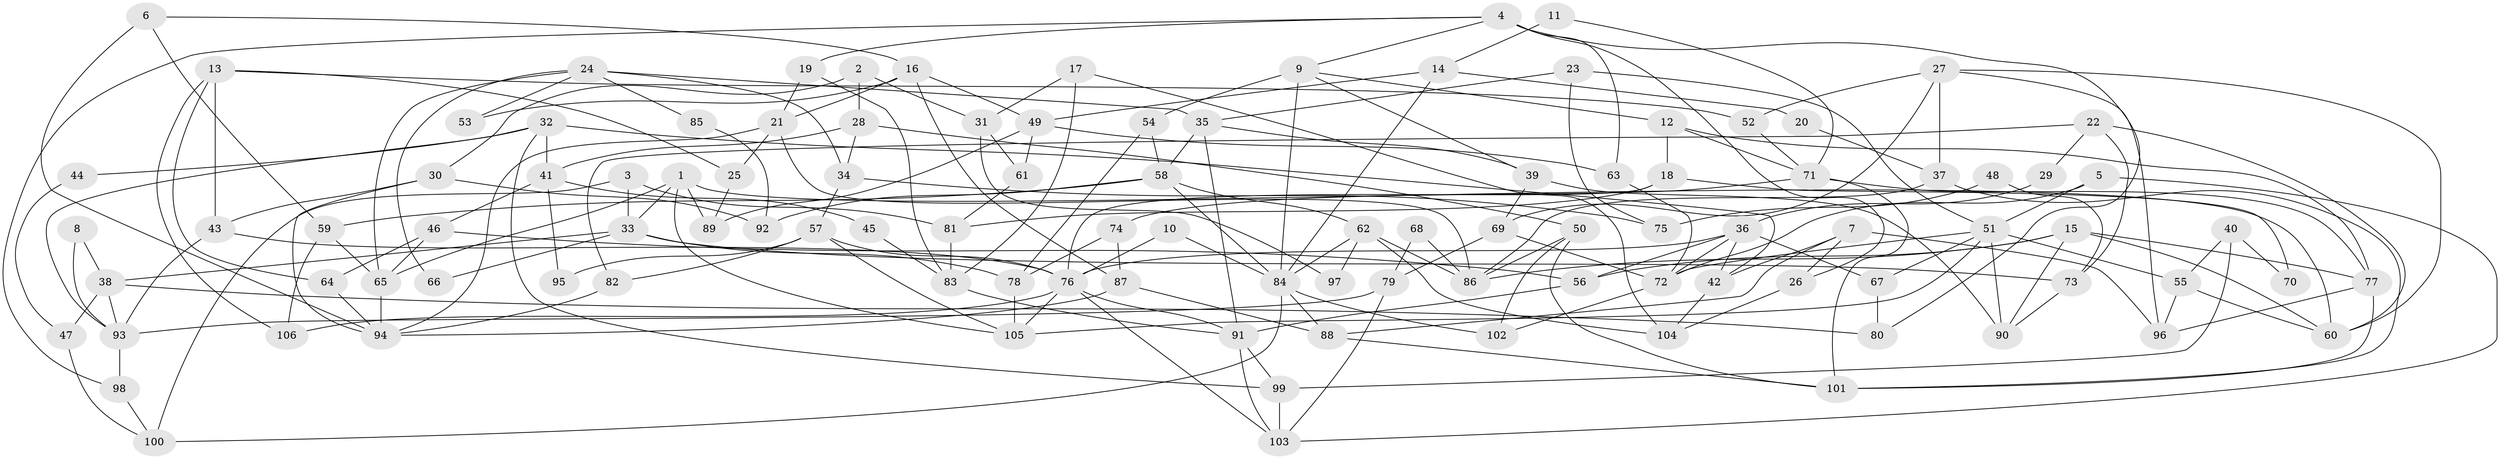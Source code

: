 // coarse degree distribution, {9: 0.125, 8: 0.09375, 7: 0.28125, 5: 0.125, 3: 0.0625, 4: 0.0625, 2: 0.03125, 10: 0.03125, 11: 0.09375, 6: 0.09375}
// Generated by graph-tools (version 1.1) at 2025/37/03/04/25 23:37:10]
// undirected, 106 vertices, 212 edges
graph export_dot {
  node [color=gray90,style=filled];
  1;
  2;
  3;
  4;
  5;
  6;
  7;
  8;
  9;
  10;
  11;
  12;
  13;
  14;
  15;
  16;
  17;
  18;
  19;
  20;
  21;
  22;
  23;
  24;
  25;
  26;
  27;
  28;
  29;
  30;
  31;
  32;
  33;
  34;
  35;
  36;
  37;
  38;
  39;
  40;
  41;
  42;
  43;
  44;
  45;
  46;
  47;
  48;
  49;
  50;
  51;
  52;
  53;
  54;
  55;
  56;
  57;
  58;
  59;
  60;
  61;
  62;
  63;
  64;
  65;
  66;
  67;
  68;
  69;
  70;
  71;
  72;
  73;
  74;
  75;
  76;
  77;
  78;
  79;
  80;
  81;
  82;
  83;
  84;
  85;
  86;
  87;
  88;
  89;
  90;
  91;
  92;
  93;
  94;
  95;
  96;
  97;
  98;
  99;
  100;
  101;
  102;
  103;
  104;
  105;
  106;
  1 -- 60;
  1 -- 105;
  1 -- 33;
  1 -- 65;
  1 -- 89;
  2 -- 31;
  2 -- 28;
  2 -- 30;
  3 -- 81;
  3 -- 33;
  3 -- 100;
  4 -- 98;
  4 -- 26;
  4 -- 9;
  4 -- 19;
  4 -- 63;
  4 -- 80;
  5 -- 72;
  5 -- 51;
  5 -- 103;
  6 -- 94;
  6 -- 59;
  6 -- 16;
  7 -- 88;
  7 -- 42;
  7 -- 26;
  7 -- 96;
  8 -- 38;
  8 -- 93;
  9 -- 84;
  9 -- 12;
  9 -- 39;
  9 -- 54;
  10 -- 76;
  10 -- 84;
  11 -- 14;
  11 -- 71;
  12 -- 71;
  12 -- 18;
  12 -- 77;
  13 -- 64;
  13 -- 106;
  13 -- 25;
  13 -- 43;
  13 -- 52;
  14 -- 49;
  14 -- 84;
  14 -- 20;
  15 -- 60;
  15 -- 86;
  15 -- 56;
  15 -- 77;
  15 -- 90;
  16 -- 21;
  16 -- 49;
  16 -- 53;
  16 -- 87;
  17 -- 83;
  17 -- 104;
  17 -- 31;
  18 -- 76;
  18 -- 70;
  18 -- 81;
  19 -- 21;
  19 -- 83;
  20 -- 37;
  21 -- 25;
  21 -- 86;
  21 -- 94;
  22 -- 60;
  22 -- 73;
  22 -- 29;
  22 -- 82;
  23 -- 51;
  23 -- 35;
  23 -- 75;
  24 -- 65;
  24 -- 35;
  24 -- 34;
  24 -- 53;
  24 -- 66;
  24 -- 85;
  25 -- 89;
  26 -- 104;
  27 -- 96;
  27 -- 52;
  27 -- 37;
  27 -- 60;
  27 -- 69;
  28 -- 41;
  28 -- 34;
  28 -- 50;
  29 -- 36;
  30 -- 94;
  30 -- 43;
  30 -- 92;
  31 -- 61;
  31 -- 97;
  32 -- 93;
  32 -- 99;
  32 -- 41;
  32 -- 42;
  32 -- 44;
  33 -- 38;
  33 -- 66;
  33 -- 73;
  33 -- 78;
  34 -- 57;
  34 -- 75;
  35 -- 58;
  35 -- 91;
  35 -- 39;
  36 -- 56;
  36 -- 72;
  36 -- 42;
  36 -- 67;
  36 -- 76;
  37 -- 101;
  37 -- 86;
  38 -- 93;
  38 -- 80;
  38 -- 47;
  39 -- 69;
  39 -- 90;
  40 -- 55;
  40 -- 99;
  40 -- 70;
  41 -- 46;
  41 -- 45;
  41 -- 95;
  42 -- 104;
  43 -- 76;
  43 -- 93;
  44 -- 47;
  45 -- 83;
  46 -- 65;
  46 -- 56;
  46 -- 64;
  47 -- 100;
  48 -- 75;
  48 -- 73;
  49 -- 63;
  49 -- 61;
  49 -- 89;
  50 -- 101;
  50 -- 86;
  50 -- 102;
  51 -- 105;
  51 -- 90;
  51 -- 55;
  51 -- 67;
  51 -- 72;
  52 -- 71;
  54 -- 58;
  54 -- 78;
  55 -- 96;
  55 -- 60;
  56 -- 91;
  57 -- 76;
  57 -- 105;
  57 -- 82;
  57 -- 95;
  58 -- 84;
  58 -- 62;
  58 -- 59;
  58 -- 92;
  59 -- 65;
  59 -- 106;
  61 -- 81;
  62 -- 84;
  62 -- 86;
  62 -- 97;
  62 -- 104;
  63 -- 72;
  64 -- 94;
  65 -- 94;
  67 -- 80;
  68 -- 86;
  68 -- 79;
  69 -- 72;
  69 -- 79;
  71 -- 74;
  71 -- 77;
  71 -- 101;
  72 -- 102;
  73 -- 90;
  74 -- 78;
  74 -- 87;
  76 -- 91;
  76 -- 103;
  76 -- 105;
  76 -- 106;
  77 -- 96;
  77 -- 101;
  78 -- 105;
  79 -- 103;
  79 -- 93;
  81 -- 83;
  82 -- 94;
  83 -- 91;
  84 -- 88;
  84 -- 102;
  84 -- 100;
  85 -- 92;
  87 -- 94;
  87 -- 88;
  88 -- 101;
  91 -- 103;
  91 -- 99;
  93 -- 98;
  98 -- 100;
  99 -- 103;
}
